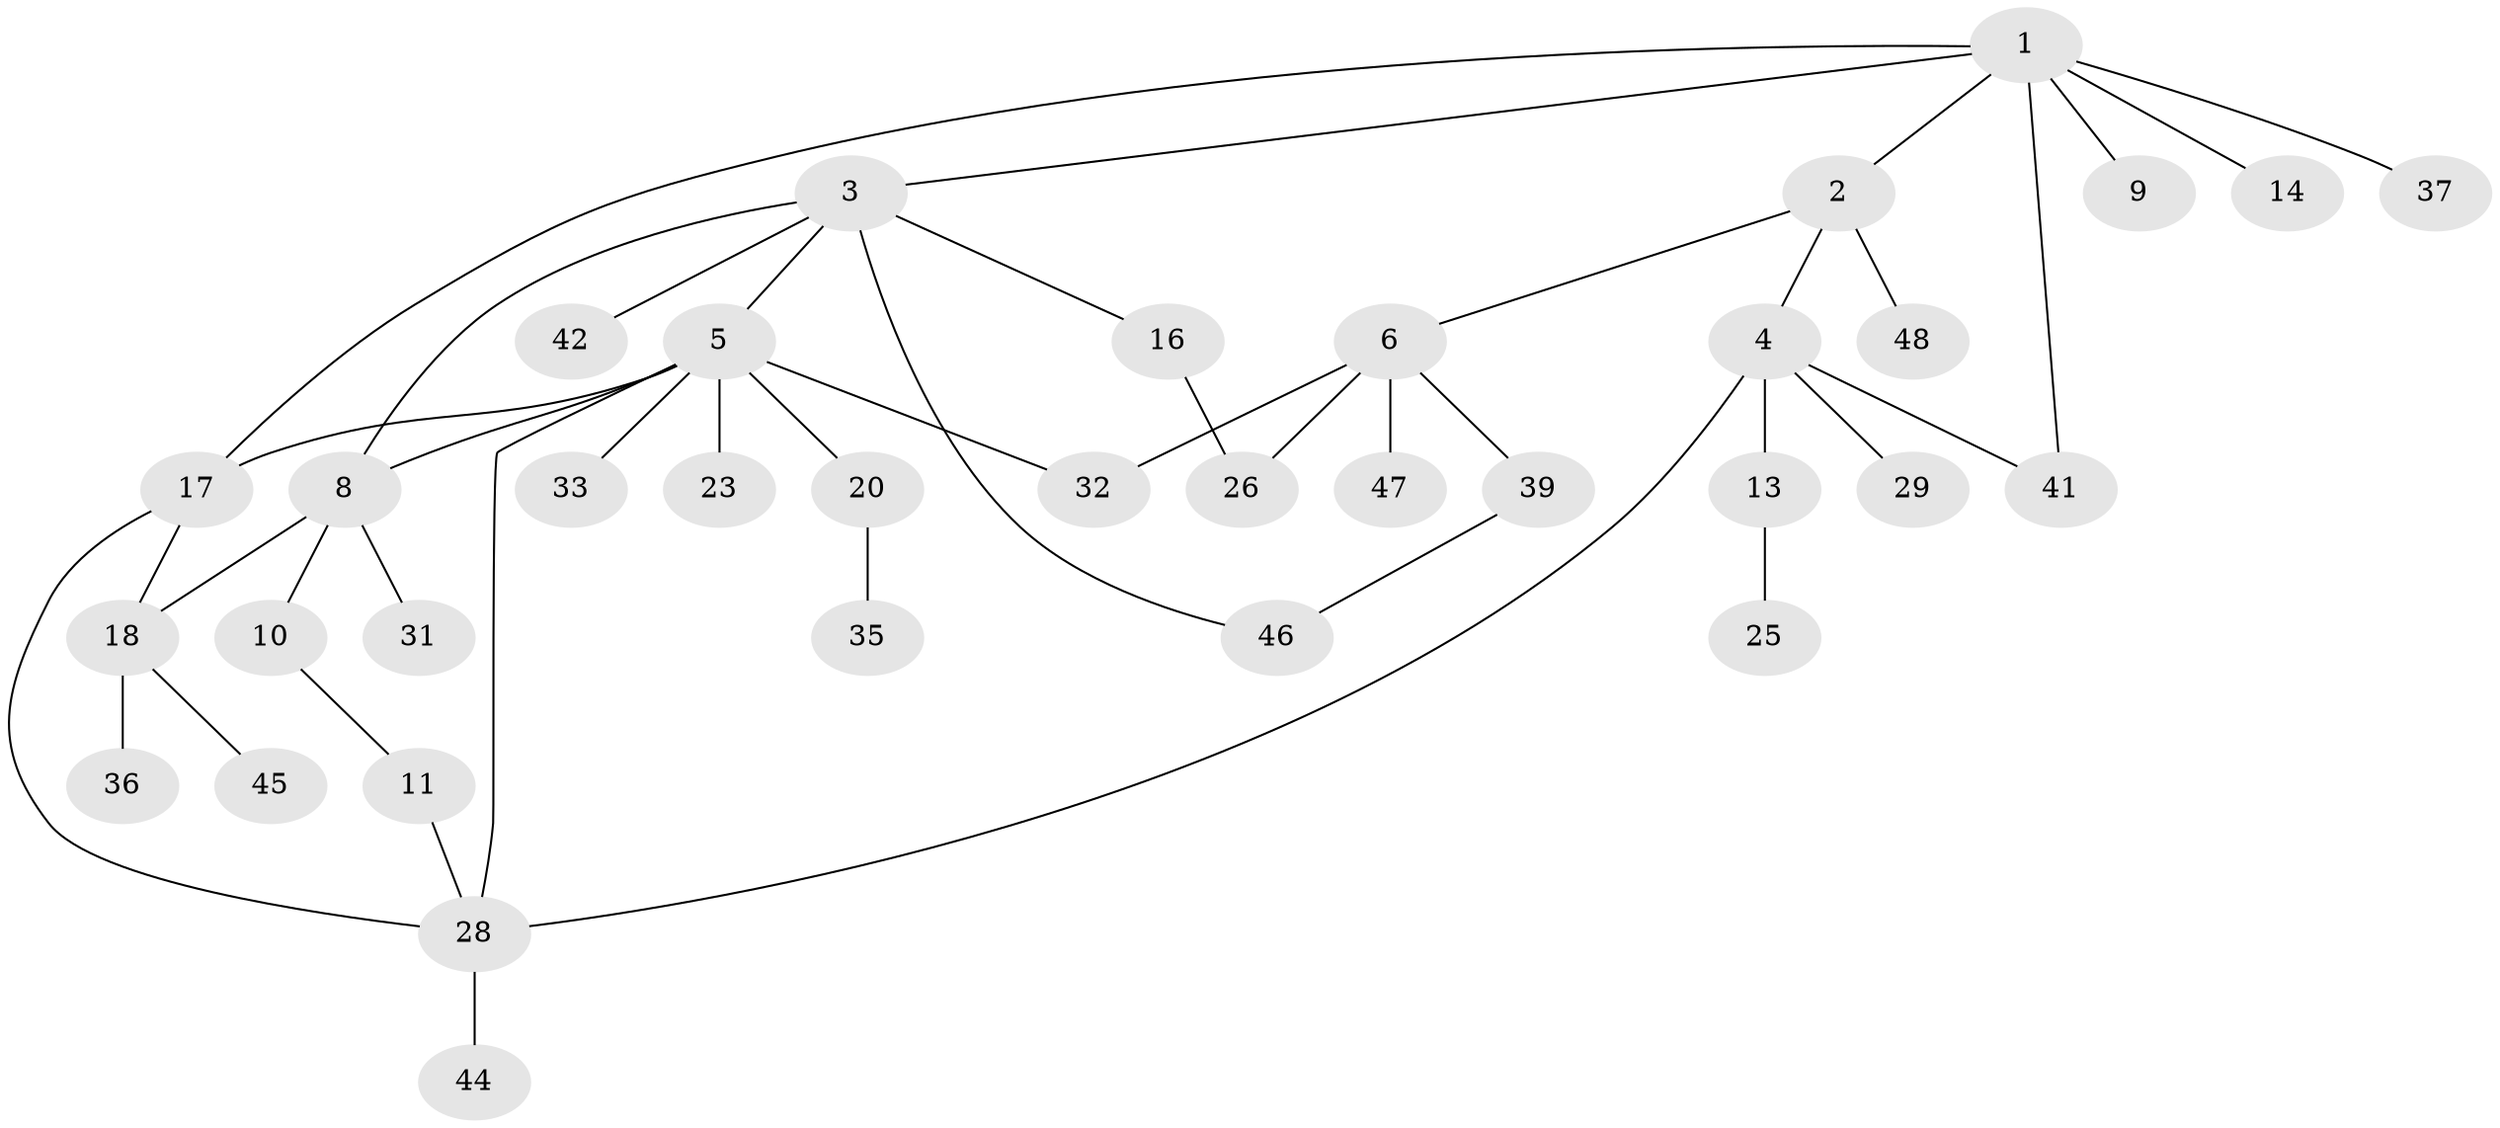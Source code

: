 // Generated by graph-tools (version 1.1) at 2025/23/03/03/25 07:23:30]
// undirected, 35 vertices, 44 edges
graph export_dot {
graph [start="1"]
  node [color=gray90,style=filled];
  1 [super="+7"];
  2 [super="+15"];
  3 [super="+52"];
  4 [super="+53"];
  5 [super="+12"];
  6 [super="+27"];
  8 [super="+21"];
  9;
  10 [super="+24"];
  11 [super="+22"];
  13 [super="+51"];
  14;
  16;
  17 [super="+50"];
  18 [super="+19"];
  20 [super="+43"];
  23 [super="+34"];
  25;
  26 [super="+38"];
  28 [super="+30"];
  29;
  31;
  32;
  33 [super="+40"];
  35;
  36;
  37;
  39;
  41;
  42;
  44 [super="+49"];
  45;
  46;
  47;
  48;
  1 -- 2;
  1 -- 3;
  1 -- 9;
  1 -- 14;
  1 -- 41 [weight=2];
  1 -- 37;
  1 -- 17;
  2 -- 4;
  2 -- 6;
  2 -- 48;
  3 -- 5;
  3 -- 8;
  3 -- 16;
  3 -- 42;
  3 -- 46;
  4 -- 13;
  4 -- 29;
  4 -- 41;
  4 -- 28;
  5 -- 17;
  5 -- 32;
  5 -- 33;
  5 -- 20;
  5 -- 23;
  5 -- 28;
  5 -- 8;
  6 -- 26;
  6 -- 32;
  6 -- 39;
  6 -- 47;
  8 -- 10;
  8 -- 31;
  8 -- 18;
  10 -- 11;
  11 -- 28;
  13 -- 25;
  16 -- 26;
  17 -- 18;
  17 -- 28;
  18 -- 36;
  18 -- 45;
  20 -- 35;
  28 -- 44;
  39 -- 46;
}

